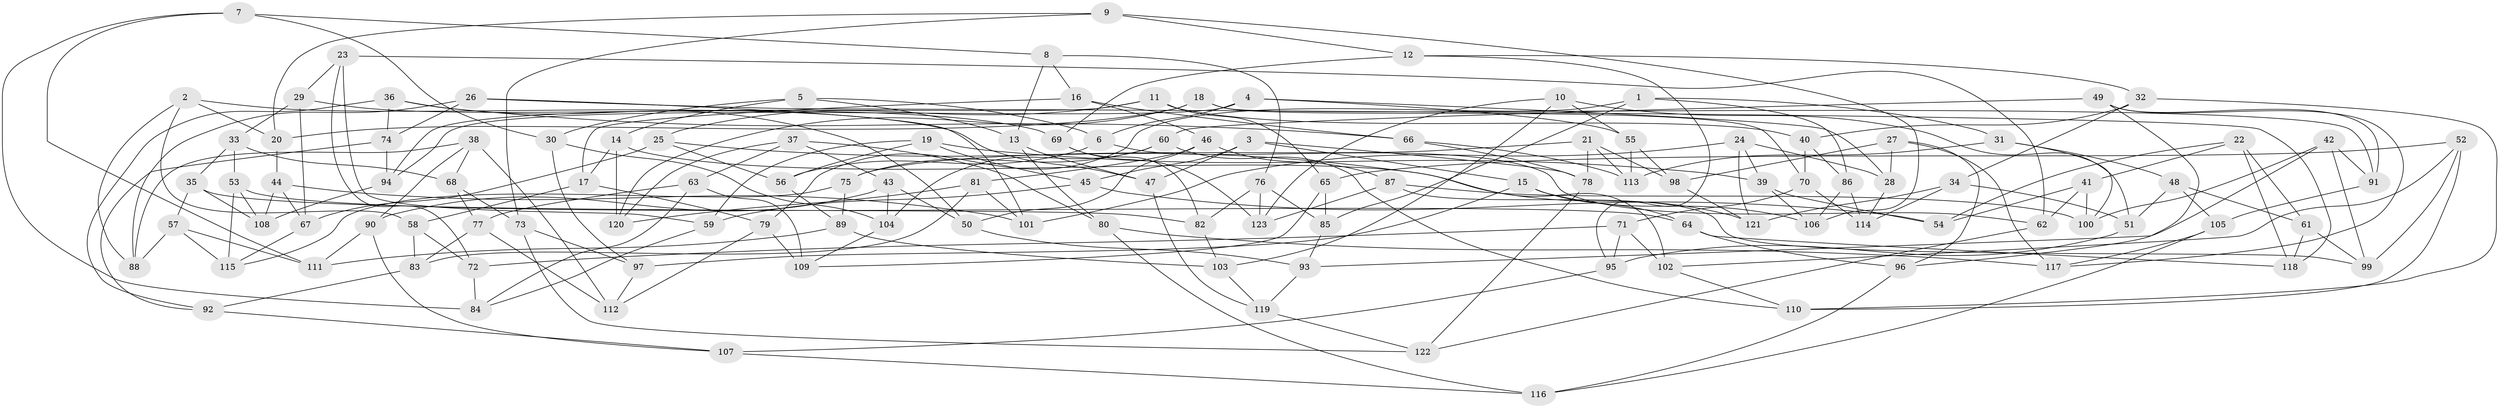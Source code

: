 // coarse degree distribution, {4: 0.5517241379310345, 6: 0.21839080459770116, 5: 0.19540229885057472, 3: 0.034482758620689655}
// Generated by graph-tools (version 1.1) at 2025/38/03/04/25 23:38:04]
// undirected, 123 vertices, 246 edges
graph export_dot {
  node [color=gray90,style=filled];
  1;
  2;
  3;
  4;
  5;
  6;
  7;
  8;
  9;
  10;
  11;
  12;
  13;
  14;
  15;
  16;
  17;
  18;
  19;
  20;
  21;
  22;
  23;
  24;
  25;
  26;
  27;
  28;
  29;
  30;
  31;
  32;
  33;
  34;
  35;
  36;
  37;
  38;
  39;
  40;
  41;
  42;
  43;
  44;
  45;
  46;
  47;
  48;
  49;
  50;
  51;
  52;
  53;
  54;
  55;
  56;
  57;
  58;
  59;
  60;
  61;
  62;
  63;
  64;
  65;
  66;
  67;
  68;
  69;
  70;
  71;
  72;
  73;
  74;
  75;
  76;
  77;
  78;
  79;
  80;
  81;
  82;
  83;
  84;
  85;
  86;
  87;
  88;
  89;
  90;
  91;
  92;
  93;
  94;
  95;
  96;
  97;
  98;
  99;
  100;
  101;
  102;
  103;
  104;
  105;
  106;
  107;
  108;
  109;
  110;
  111;
  112;
  113;
  114;
  115;
  116;
  117;
  118;
  119;
  120;
  121;
  122;
  123;
  1 -- 79;
  1 -- 31;
  1 -- 85;
  1 -- 86;
  2 -- 20;
  2 -- 58;
  2 -- 47;
  2 -- 88;
  3 -- 47;
  3 -- 45;
  3 -- 78;
  3 -- 15;
  4 -- 6;
  4 -- 94;
  4 -- 55;
  4 -- 28;
  5 -- 14;
  5 -- 6;
  5 -- 13;
  5 -- 30;
  6 -- 62;
  6 -- 56;
  7 -- 84;
  7 -- 111;
  7 -- 30;
  7 -- 8;
  8 -- 16;
  8 -- 76;
  8 -- 13;
  9 -- 73;
  9 -- 20;
  9 -- 12;
  9 -- 106;
  10 -- 103;
  10 -- 123;
  10 -- 51;
  10 -- 55;
  11 -- 65;
  11 -- 94;
  11 -- 25;
  11 -- 40;
  12 -- 32;
  12 -- 95;
  12 -- 69;
  13 -- 80;
  13 -- 47;
  14 -- 120;
  14 -- 121;
  14 -- 17;
  15 -- 64;
  15 -- 97;
  15 -- 106;
  16 -- 17;
  16 -- 66;
  16 -- 46;
  17 -- 58;
  17 -- 79;
  18 -- 91;
  18 -- 120;
  18 -- 20;
  18 -- 70;
  19 -- 59;
  19 -- 56;
  19 -- 45;
  19 -- 39;
  20 -- 44;
  21 -- 98;
  21 -- 78;
  21 -- 75;
  21 -- 113;
  22 -- 41;
  22 -- 118;
  22 -- 61;
  22 -- 54;
  23 -- 59;
  23 -- 29;
  23 -- 72;
  23 -- 62;
  24 -- 39;
  24 -- 101;
  24 -- 28;
  24 -- 121;
  25 -- 67;
  25 -- 102;
  25 -- 56;
  26 -- 118;
  26 -- 88;
  26 -- 74;
  26 -- 101;
  27 -- 117;
  27 -- 28;
  27 -- 98;
  27 -- 96;
  28 -- 114;
  29 -- 67;
  29 -- 33;
  29 -- 69;
  30 -- 97;
  30 -- 104;
  31 -- 113;
  31 -- 48;
  31 -- 100;
  32 -- 40;
  32 -- 34;
  32 -- 110;
  33 -- 68;
  33 -- 53;
  33 -- 35;
  34 -- 121;
  34 -- 51;
  34 -- 114;
  35 -- 57;
  35 -- 82;
  35 -- 108;
  36 -- 74;
  36 -- 92;
  36 -- 50;
  36 -- 66;
  37 -- 120;
  37 -- 63;
  37 -- 43;
  37 -- 80;
  38 -- 112;
  38 -- 68;
  38 -- 90;
  38 -- 88;
  39 -- 54;
  39 -- 106;
  40 -- 86;
  40 -- 70;
  41 -- 62;
  41 -- 100;
  41 -- 54;
  42 -- 99;
  42 -- 91;
  42 -- 100;
  42 -- 93;
  43 -- 104;
  43 -- 90;
  43 -- 50;
  44 -- 67;
  44 -- 101;
  44 -- 108;
  45 -- 59;
  45 -- 54;
  46 -- 81;
  46 -- 87;
  46 -- 50;
  47 -- 119;
  48 -- 105;
  48 -- 61;
  48 -- 51;
  49 -- 91;
  49 -- 96;
  49 -- 117;
  49 -- 60;
  50 -- 93;
  51 -- 95;
  52 -- 102;
  52 -- 65;
  52 -- 110;
  52 -- 99;
  53 -- 115;
  53 -- 64;
  53 -- 108;
  55 -- 113;
  55 -- 98;
  56 -- 89;
  57 -- 111;
  57 -- 88;
  57 -- 115;
  58 -- 83;
  58 -- 72;
  59 -- 84;
  60 -- 110;
  60 -- 75;
  60 -- 104;
  61 -- 118;
  61 -- 99;
  62 -- 122;
  63 -- 109;
  63 -- 77;
  63 -- 84;
  64 -- 118;
  64 -- 96;
  65 -- 85;
  65 -- 109;
  66 -- 78;
  66 -- 113;
  67 -- 115;
  68 -- 77;
  68 -- 73;
  69 -- 82;
  69 -- 123;
  70 -- 114;
  70 -- 71;
  71 -- 95;
  71 -- 72;
  71 -- 102;
  72 -- 84;
  73 -- 122;
  73 -- 97;
  74 -- 92;
  74 -- 94;
  75 -- 89;
  75 -- 115;
  76 -- 82;
  76 -- 123;
  76 -- 85;
  77 -- 83;
  77 -- 112;
  78 -- 122;
  79 -- 112;
  79 -- 109;
  80 -- 117;
  80 -- 116;
  81 -- 101;
  81 -- 83;
  81 -- 120;
  82 -- 103;
  83 -- 92;
  85 -- 93;
  86 -- 114;
  86 -- 106;
  87 -- 99;
  87 -- 123;
  87 -- 100;
  89 -- 111;
  89 -- 103;
  90 -- 107;
  90 -- 111;
  91 -- 105;
  92 -- 107;
  93 -- 119;
  94 -- 108;
  95 -- 107;
  96 -- 116;
  97 -- 112;
  98 -- 121;
  102 -- 110;
  103 -- 119;
  104 -- 109;
  105 -- 117;
  105 -- 116;
  107 -- 116;
  119 -- 122;
}
